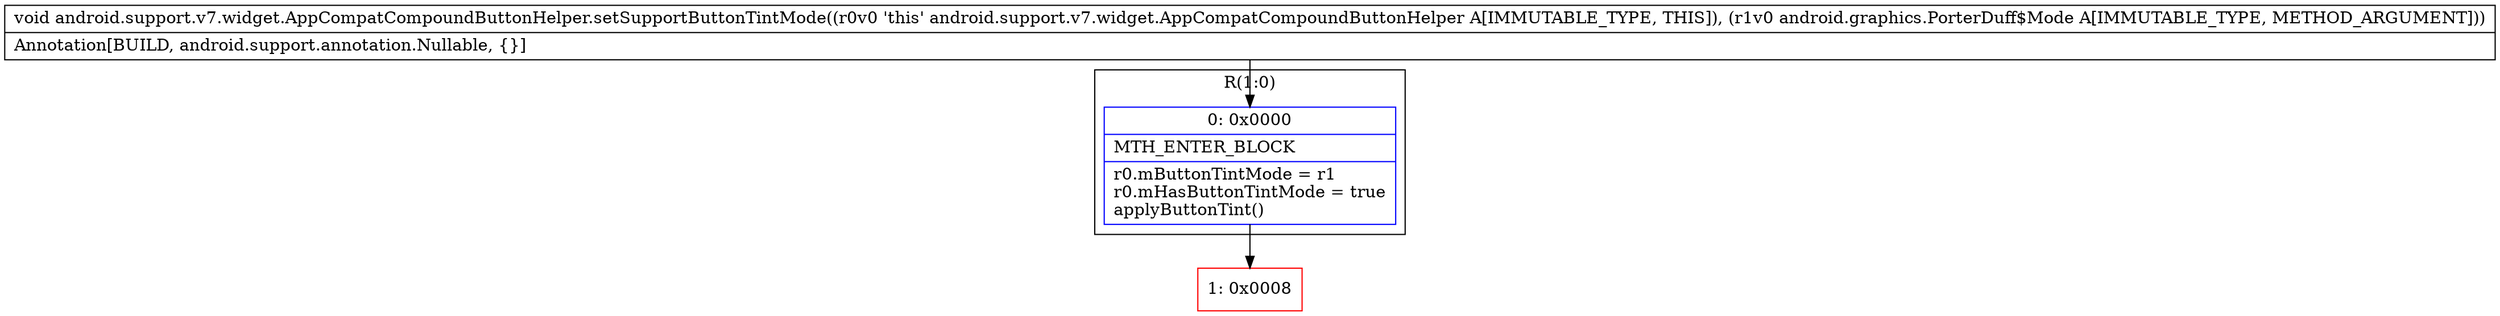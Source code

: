 digraph "CFG forandroid.support.v7.widget.AppCompatCompoundButtonHelper.setSupportButtonTintMode(Landroid\/graphics\/PorterDuff$Mode;)V" {
subgraph cluster_Region_1869832601 {
label = "R(1:0)";
node [shape=record,color=blue];
Node_0 [shape=record,label="{0\:\ 0x0000|MTH_ENTER_BLOCK\l|r0.mButtonTintMode = r1\lr0.mHasButtonTintMode = true\lapplyButtonTint()\l}"];
}
Node_1 [shape=record,color=red,label="{1\:\ 0x0008}"];
MethodNode[shape=record,label="{void android.support.v7.widget.AppCompatCompoundButtonHelper.setSupportButtonTintMode((r0v0 'this' android.support.v7.widget.AppCompatCompoundButtonHelper A[IMMUTABLE_TYPE, THIS]), (r1v0 android.graphics.PorterDuff$Mode A[IMMUTABLE_TYPE, METHOD_ARGUMENT]))  | Annotation[BUILD, android.support.annotation.Nullable, \{\}]\l}"];
MethodNode -> Node_0;
Node_0 -> Node_1;
}

